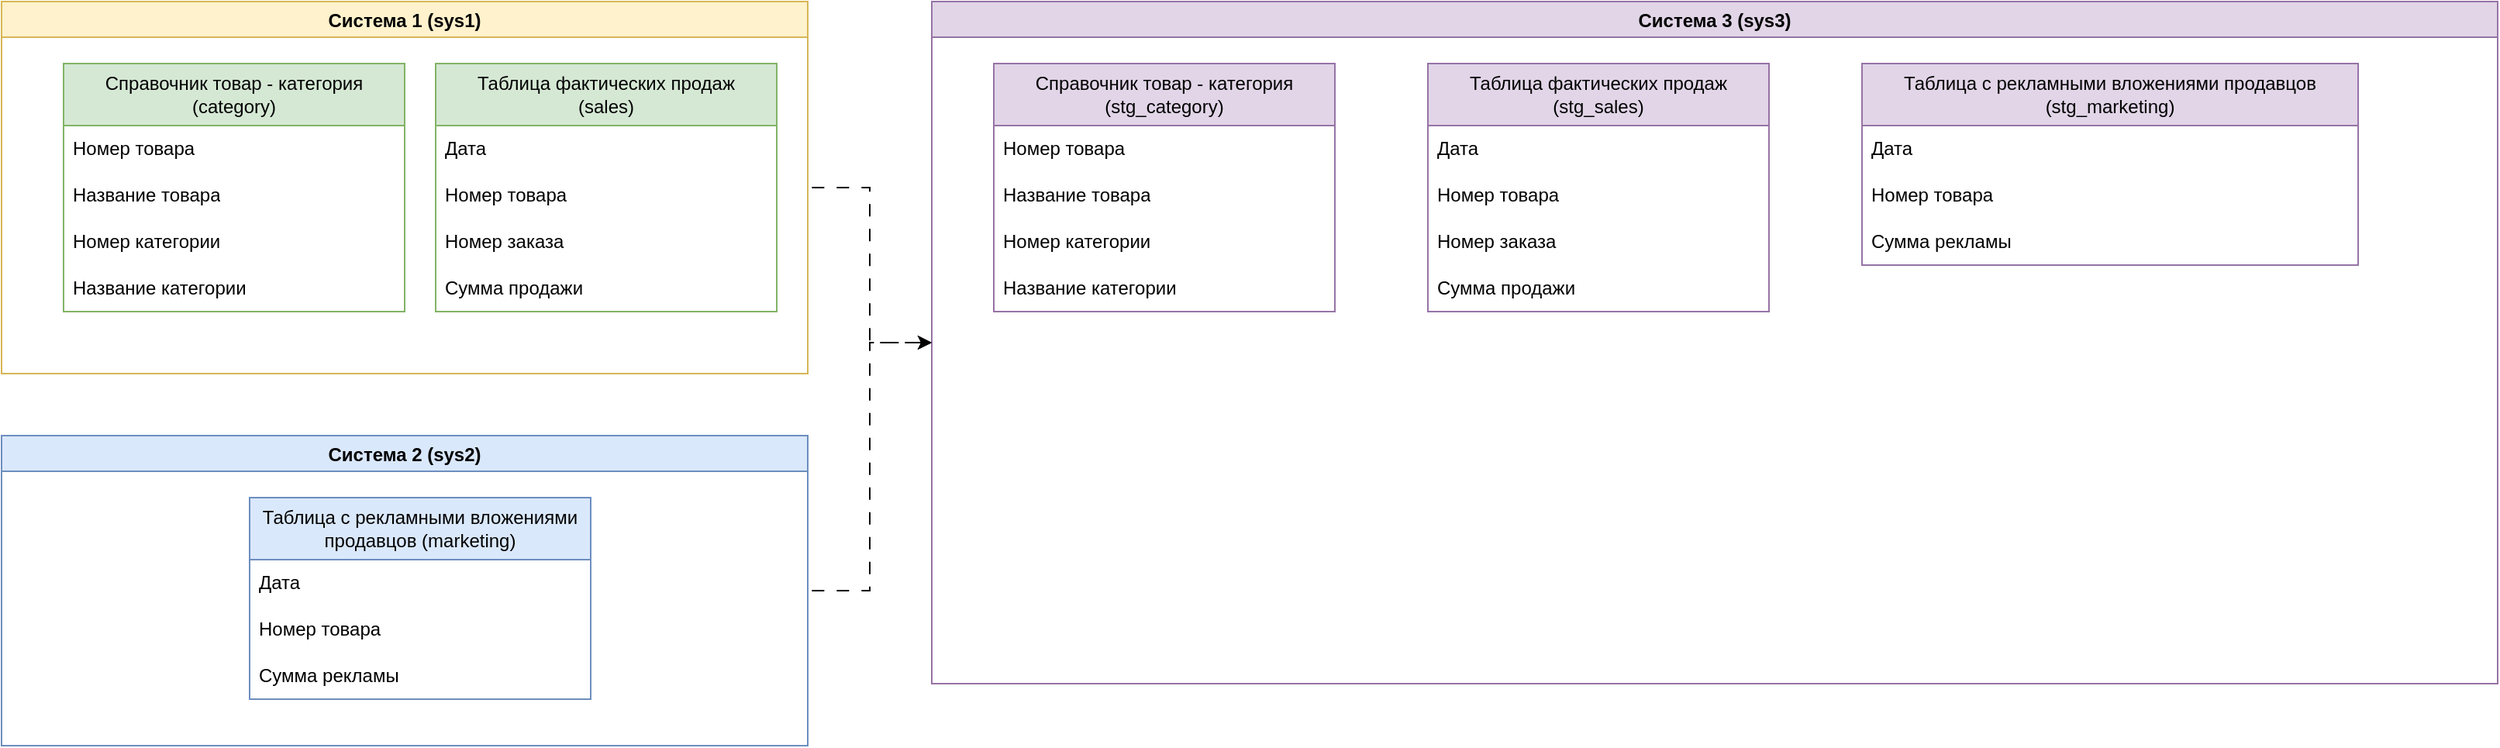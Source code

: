 <mxfile version="26.0.7" pages="2">
  <diagram name="Data Layers" id="oPNIoSWko48V2MSjwOTZ">
    <mxGraphModel dx="1046" dy="776" grid="1" gridSize="10" guides="1" tooltips="1" connect="1" arrows="1" fold="1" page="1" pageScale="1" pageWidth="827" pageHeight="1169" math="0" shadow="0">
      <root>
        <mxCell id="0" />
        <mxCell id="1" parent="0" />
        <mxCell id="DlF95CIPUO7uvLD9KM1Q-22" value="Система 1 (sys1)" style="swimlane;fillColor=#fff2cc;strokeColor=#d6b656;" vertex="1" parent="1">
          <mxGeometry y="240" width="520" height="240" as="geometry" />
        </mxCell>
        <mxCell id="DlF95CIPUO7uvLD9KM1Q-31" value="Справочник товар - категория&lt;div&gt;(category)&lt;/div&gt;" style="swimlane;fontStyle=0;childLayout=stackLayout;horizontal=1;startSize=40;horizontalStack=0;resizeParent=1;resizeParentMax=0;resizeLast=0;collapsible=1;marginBottom=0;whiteSpace=wrap;html=1;fillColor=#d5e8d4;strokeColor=#82b366;" vertex="1" parent="DlF95CIPUO7uvLD9KM1Q-22">
          <mxGeometry x="40" y="40" width="220" height="160" as="geometry">
            <mxRectangle x="40" y="40" width="200" height="40" as="alternateBounds" />
          </mxGeometry>
        </mxCell>
        <mxCell id="DlF95CIPUO7uvLD9KM1Q-32" value="Номер товара" style="text;strokeColor=none;fillColor=none;align=left;verticalAlign=middle;spacingLeft=4;spacingRight=4;overflow=hidden;points=[[0,0.5],[1,0.5]];portConstraint=eastwest;rotatable=0;whiteSpace=wrap;html=1;" vertex="1" parent="DlF95CIPUO7uvLD9KM1Q-31">
          <mxGeometry y="40" width="220" height="30" as="geometry" />
        </mxCell>
        <mxCell id="DlF95CIPUO7uvLD9KM1Q-33" value="Название товара" style="text;strokeColor=none;fillColor=none;align=left;verticalAlign=middle;spacingLeft=4;spacingRight=4;overflow=hidden;points=[[0,0.5],[1,0.5]];portConstraint=eastwest;rotatable=0;whiteSpace=wrap;html=1;" vertex="1" parent="DlF95CIPUO7uvLD9KM1Q-31">
          <mxGeometry y="70" width="220" height="30" as="geometry" />
        </mxCell>
        <mxCell id="DlF95CIPUO7uvLD9KM1Q-34" value="Номер&amp;nbsp;категории" style="text;strokeColor=none;fillColor=none;align=left;verticalAlign=middle;spacingLeft=4;spacingRight=4;overflow=hidden;points=[[0,0.5],[1,0.5]];portConstraint=eastwest;rotatable=0;whiteSpace=wrap;html=1;" vertex="1" parent="DlF95CIPUO7uvLD9KM1Q-31">
          <mxGeometry y="100" width="220" height="30" as="geometry" />
        </mxCell>
        <mxCell id="DlF95CIPUO7uvLD9KM1Q-35" value="Название&amp;nbsp;категории" style="text;strokeColor=none;fillColor=none;align=left;verticalAlign=middle;spacingLeft=4;spacingRight=4;overflow=hidden;points=[[0,0.5],[1,0.5]];portConstraint=eastwest;rotatable=0;whiteSpace=wrap;html=1;" vertex="1" parent="DlF95CIPUO7uvLD9KM1Q-31">
          <mxGeometry y="130" width="220" height="30" as="geometry" />
        </mxCell>
        <mxCell id="DlF95CIPUO7uvLD9KM1Q-36" value="Таблица фактических продаж&lt;div&gt;(sales)&lt;/div&gt;" style="swimlane;fontStyle=0;childLayout=stackLayout;horizontal=1;startSize=40;horizontalStack=0;resizeParent=1;resizeParentMax=0;resizeLast=0;collapsible=1;marginBottom=0;whiteSpace=wrap;html=1;fillColor=#d5e8d4;strokeColor=#82b366;" vertex="1" parent="DlF95CIPUO7uvLD9KM1Q-22">
          <mxGeometry x="280" y="40" width="220" height="160" as="geometry">
            <mxRectangle x="280" y="40" width="200" height="40" as="alternateBounds" />
          </mxGeometry>
        </mxCell>
        <mxCell id="DlF95CIPUO7uvLD9KM1Q-37" value="Дата" style="text;strokeColor=none;fillColor=none;align=left;verticalAlign=middle;spacingLeft=4;spacingRight=4;overflow=hidden;points=[[0,0.5],[1,0.5]];portConstraint=eastwest;rotatable=0;whiteSpace=wrap;html=1;" vertex="1" parent="DlF95CIPUO7uvLD9KM1Q-36">
          <mxGeometry y="40" width="220" height="30" as="geometry" />
        </mxCell>
        <mxCell id="DlF95CIPUO7uvLD9KM1Q-38" value="Номер товара" style="text;strokeColor=none;fillColor=none;align=left;verticalAlign=middle;spacingLeft=4;spacingRight=4;overflow=hidden;points=[[0,0.5],[1,0.5]];portConstraint=eastwest;rotatable=0;whiteSpace=wrap;html=1;" vertex="1" parent="DlF95CIPUO7uvLD9KM1Q-36">
          <mxGeometry y="70" width="220" height="30" as="geometry" />
        </mxCell>
        <mxCell id="DlF95CIPUO7uvLD9KM1Q-39" value="Номер заказа" style="text;strokeColor=none;fillColor=none;align=left;verticalAlign=middle;spacingLeft=4;spacingRight=4;overflow=hidden;points=[[0,0.5],[1,0.5]];portConstraint=eastwest;rotatable=0;whiteSpace=wrap;html=1;" vertex="1" parent="DlF95CIPUO7uvLD9KM1Q-36">
          <mxGeometry y="100" width="220" height="30" as="geometry" />
        </mxCell>
        <mxCell id="DlF95CIPUO7uvLD9KM1Q-40" value="Сумма продажи" style="text;strokeColor=none;fillColor=none;align=left;verticalAlign=middle;spacingLeft=4;spacingRight=4;overflow=hidden;points=[[0,0.5],[1,0.5]];portConstraint=eastwest;rotatable=0;whiteSpace=wrap;html=1;" vertex="1" parent="DlF95CIPUO7uvLD9KM1Q-36">
          <mxGeometry y="130" width="220" height="30" as="geometry" />
        </mxCell>
        <mxCell id="DlF95CIPUO7uvLD9KM1Q-23" value="Система 2 (sys2)" style="swimlane;fillColor=#dae8fc;strokeColor=#6c8ebf;" vertex="1" parent="1">
          <mxGeometry y="520" width="520" height="200" as="geometry" />
        </mxCell>
        <mxCell id="DlF95CIPUO7uvLD9KM1Q-41" value="Таблица с рекламными вложениями продавцов (&lt;span style=&quot;background-color: transparent; color: light-dark(rgb(0, 0, 0), rgb(255, 255, 255));&quot;&gt;marketing)&lt;/span&gt;" style="swimlane;fontStyle=0;childLayout=stackLayout;horizontal=1;startSize=40;horizontalStack=0;resizeParent=1;resizeParentMax=0;resizeLast=0;collapsible=1;marginBottom=0;whiteSpace=wrap;html=1;fillColor=#dae8fc;strokeColor=#6c8ebf;" vertex="1" parent="DlF95CIPUO7uvLD9KM1Q-23">
          <mxGeometry x="160" y="40" width="220" height="130" as="geometry">
            <mxRectangle x="160" y="40" width="200" height="40" as="alternateBounds" />
          </mxGeometry>
        </mxCell>
        <mxCell id="DlF95CIPUO7uvLD9KM1Q-42" value="Дата" style="text;strokeColor=none;fillColor=none;align=left;verticalAlign=middle;spacingLeft=4;spacingRight=4;overflow=hidden;points=[[0,0.5],[1,0.5]];portConstraint=eastwest;rotatable=0;whiteSpace=wrap;html=1;" vertex="1" parent="DlF95CIPUO7uvLD9KM1Q-41">
          <mxGeometry y="40" width="220" height="30" as="geometry" />
        </mxCell>
        <mxCell id="DlF95CIPUO7uvLD9KM1Q-43" value="Номер товара" style="text;strokeColor=none;fillColor=none;align=left;verticalAlign=middle;spacingLeft=4;spacingRight=4;overflow=hidden;points=[[0,0.5],[1,0.5]];portConstraint=eastwest;rotatable=0;whiteSpace=wrap;html=1;" vertex="1" parent="DlF95CIPUO7uvLD9KM1Q-41">
          <mxGeometry y="70" width="220" height="30" as="geometry" />
        </mxCell>
        <mxCell id="DlF95CIPUO7uvLD9KM1Q-44" value="Сумма рекламы" style="text;strokeColor=none;fillColor=none;align=left;verticalAlign=middle;spacingLeft=4;spacingRight=4;overflow=hidden;points=[[0,0.5],[1,0.5]];portConstraint=eastwest;rotatable=0;whiteSpace=wrap;html=1;" vertex="1" parent="DlF95CIPUO7uvLD9KM1Q-41">
          <mxGeometry y="100" width="220" height="30" as="geometry" />
        </mxCell>
        <mxCell id="DlF95CIPUO7uvLD9KM1Q-26" value="Система 3 (sys3)" style="swimlane;fillColor=#e1d5e7;strokeColor=#9673a6;" vertex="1" parent="1">
          <mxGeometry x="600" y="240" width="1010" height="440" as="geometry" />
        </mxCell>
        <mxCell id="DlF95CIPUO7uvLD9KM1Q-46" value="Справочник товар - категория&lt;div&gt;(stg_category)&lt;/div&gt;" style="swimlane;fontStyle=0;childLayout=stackLayout;horizontal=1;startSize=40;horizontalStack=0;resizeParent=1;resizeParentMax=0;resizeLast=0;collapsible=1;marginBottom=0;whiteSpace=wrap;html=1;fillColor=#e1d5e7;strokeColor=#9673a6;" vertex="1" parent="DlF95CIPUO7uvLD9KM1Q-26">
          <mxGeometry x="40" y="40" width="220" height="160" as="geometry">
            <mxRectangle x="40" y="40" width="200" height="40" as="alternateBounds" />
          </mxGeometry>
        </mxCell>
        <mxCell id="DlF95CIPUO7uvLD9KM1Q-47" value="Номер товара" style="text;strokeColor=none;fillColor=none;align=left;verticalAlign=middle;spacingLeft=4;spacingRight=4;overflow=hidden;points=[[0,0.5],[1,0.5]];portConstraint=eastwest;rotatable=0;whiteSpace=wrap;html=1;" vertex="1" parent="DlF95CIPUO7uvLD9KM1Q-46">
          <mxGeometry y="40" width="220" height="30" as="geometry" />
        </mxCell>
        <mxCell id="DlF95CIPUO7uvLD9KM1Q-48" value="Название товара" style="text;strokeColor=none;fillColor=none;align=left;verticalAlign=middle;spacingLeft=4;spacingRight=4;overflow=hidden;points=[[0,0.5],[1,0.5]];portConstraint=eastwest;rotatable=0;whiteSpace=wrap;html=1;" vertex="1" parent="DlF95CIPUO7uvLD9KM1Q-46">
          <mxGeometry y="70" width="220" height="30" as="geometry" />
        </mxCell>
        <mxCell id="DlF95CIPUO7uvLD9KM1Q-49" value="Номер&amp;nbsp;категории" style="text;strokeColor=none;fillColor=none;align=left;verticalAlign=middle;spacingLeft=4;spacingRight=4;overflow=hidden;points=[[0,0.5],[1,0.5]];portConstraint=eastwest;rotatable=0;whiteSpace=wrap;html=1;" vertex="1" parent="DlF95CIPUO7uvLD9KM1Q-46">
          <mxGeometry y="100" width="220" height="30" as="geometry" />
        </mxCell>
        <mxCell id="DlF95CIPUO7uvLD9KM1Q-50" value="Название&amp;nbsp;категории" style="text;strokeColor=none;fillColor=none;align=left;verticalAlign=middle;spacingLeft=4;spacingRight=4;overflow=hidden;points=[[0,0.5],[1,0.5]];portConstraint=eastwest;rotatable=0;whiteSpace=wrap;html=1;" vertex="1" parent="DlF95CIPUO7uvLD9KM1Q-46">
          <mxGeometry y="130" width="220" height="30" as="geometry" />
        </mxCell>
        <mxCell id="DlF95CIPUO7uvLD9KM1Q-51" value="Таблица фактических продаж&lt;div&gt;(stg_sales)&lt;/div&gt;" style="swimlane;fontStyle=0;childLayout=stackLayout;horizontal=1;startSize=40;horizontalStack=0;resizeParent=1;resizeParentMax=0;resizeLast=0;collapsible=1;marginBottom=0;whiteSpace=wrap;html=1;fillColor=#e1d5e7;strokeColor=#9673a6;" vertex="1" parent="DlF95CIPUO7uvLD9KM1Q-26">
          <mxGeometry x="320" y="40" width="220" height="160" as="geometry">
            <mxRectangle x="280" y="40" width="200" height="40" as="alternateBounds" />
          </mxGeometry>
        </mxCell>
        <mxCell id="DlF95CIPUO7uvLD9KM1Q-52" value="Дата" style="text;strokeColor=none;fillColor=none;align=left;verticalAlign=middle;spacingLeft=4;spacingRight=4;overflow=hidden;points=[[0,0.5],[1,0.5]];portConstraint=eastwest;rotatable=0;whiteSpace=wrap;html=1;" vertex="1" parent="DlF95CIPUO7uvLD9KM1Q-51">
          <mxGeometry y="40" width="220" height="30" as="geometry" />
        </mxCell>
        <mxCell id="DlF95CIPUO7uvLD9KM1Q-53" value="Номер товара" style="text;strokeColor=none;fillColor=none;align=left;verticalAlign=middle;spacingLeft=4;spacingRight=4;overflow=hidden;points=[[0,0.5],[1,0.5]];portConstraint=eastwest;rotatable=0;whiteSpace=wrap;html=1;" vertex="1" parent="DlF95CIPUO7uvLD9KM1Q-51">
          <mxGeometry y="70" width="220" height="30" as="geometry" />
        </mxCell>
        <mxCell id="DlF95CIPUO7uvLD9KM1Q-54" value="Номер заказа" style="text;strokeColor=none;fillColor=none;align=left;verticalAlign=middle;spacingLeft=4;spacingRight=4;overflow=hidden;points=[[0,0.5],[1,0.5]];portConstraint=eastwest;rotatable=0;whiteSpace=wrap;html=1;" vertex="1" parent="DlF95CIPUO7uvLD9KM1Q-51">
          <mxGeometry y="100" width="220" height="30" as="geometry" />
        </mxCell>
        <mxCell id="DlF95CIPUO7uvLD9KM1Q-55" value="Сумма продажи" style="text;strokeColor=none;fillColor=none;align=left;verticalAlign=middle;spacingLeft=4;spacingRight=4;overflow=hidden;points=[[0,0.5],[1,0.5]];portConstraint=eastwest;rotatable=0;whiteSpace=wrap;html=1;" vertex="1" parent="DlF95CIPUO7uvLD9KM1Q-51">
          <mxGeometry y="130" width="220" height="30" as="geometry" />
        </mxCell>
        <mxCell id="DlF95CIPUO7uvLD9KM1Q-56" value="Таблица с рекламными вложениями продавцов (stg_&lt;span style=&quot;background-color: transparent; color: light-dark(rgb(0, 0, 0), rgb(255, 255, 255));&quot;&gt;marketing)&lt;/span&gt;" style="swimlane;fontStyle=0;childLayout=stackLayout;horizontal=1;startSize=40;horizontalStack=0;resizeParent=1;resizeParentMax=0;resizeLast=0;collapsible=1;marginBottom=0;whiteSpace=wrap;html=1;fillColor=#e1d5e7;strokeColor=#9673a6;" vertex="1" parent="DlF95CIPUO7uvLD9KM1Q-26">
          <mxGeometry x="600" y="40" width="320" height="130" as="geometry">
            <mxRectangle x="160" y="40" width="200" height="40" as="alternateBounds" />
          </mxGeometry>
        </mxCell>
        <mxCell id="DlF95CIPUO7uvLD9KM1Q-57" value="Дата" style="text;strokeColor=none;fillColor=none;align=left;verticalAlign=middle;spacingLeft=4;spacingRight=4;overflow=hidden;points=[[0,0.5],[1,0.5]];portConstraint=eastwest;rotatable=0;whiteSpace=wrap;html=1;" vertex="1" parent="DlF95CIPUO7uvLD9KM1Q-56">
          <mxGeometry y="40" width="320" height="30" as="geometry" />
        </mxCell>
        <mxCell id="DlF95CIPUO7uvLD9KM1Q-58" value="Номер товара" style="text;strokeColor=none;fillColor=none;align=left;verticalAlign=middle;spacingLeft=4;spacingRight=4;overflow=hidden;points=[[0,0.5],[1,0.5]];portConstraint=eastwest;rotatable=0;whiteSpace=wrap;html=1;" vertex="1" parent="DlF95CIPUO7uvLD9KM1Q-56">
          <mxGeometry y="70" width="320" height="30" as="geometry" />
        </mxCell>
        <mxCell id="DlF95CIPUO7uvLD9KM1Q-59" value="Сумма рекламы" style="text;strokeColor=none;fillColor=none;align=left;verticalAlign=middle;spacingLeft=4;spacingRight=4;overflow=hidden;points=[[0,0.5],[1,0.5]];portConstraint=eastwest;rotatable=0;whiteSpace=wrap;html=1;" vertex="1" parent="DlF95CIPUO7uvLD9KM1Q-56">
          <mxGeometry y="100" width="320" height="30" as="geometry" />
        </mxCell>
        <mxCell id="DlF95CIPUO7uvLD9KM1Q-29" value="" style="edgeStyle=orthogonalEdgeStyle;rounded=0;orthogonalLoop=1;jettySize=auto;html=1;jumpStyle=gap;flowAnimation=1;" edge="1" parent="1" source="DlF95CIPUO7uvLD9KM1Q-22" target="DlF95CIPUO7uvLD9KM1Q-26">
          <mxGeometry relative="1" as="geometry" />
        </mxCell>
        <mxCell id="DlF95CIPUO7uvLD9KM1Q-30" value="" style="edgeStyle=orthogonalEdgeStyle;rounded=0;orthogonalLoop=1;jettySize=auto;html=1;flowAnimation=1;" edge="1" parent="1" source="DlF95CIPUO7uvLD9KM1Q-23" target="DlF95CIPUO7uvLD9KM1Q-26">
          <mxGeometry relative="1" as="geometry">
            <mxPoint x="470" y="570" as="sourcePoint" />
            <mxPoint x="610" y="470" as="targetPoint" />
          </mxGeometry>
        </mxCell>
      </root>
    </mxGraphModel>
  </diagram>
  <diagram id="am9a_swVVNJuyFM3Rm48" name="Data Flow">
    <mxGraphModel dx="1292" dy="959" grid="1" gridSize="10" guides="1" tooltips="1" connect="1" arrows="1" fold="1" page="1" pageScale="1" pageWidth="827" pageHeight="1169" math="0" shadow="0">
      <root>
        <mxCell id="0" />
        <mxCell id="1" parent="0" />
        <mxCell id="wCdgwPcC3bwvpkqNznNs-1" value="ETL&amp;nbsp;" style="swimlane;horizontal=0;whiteSpace=wrap;html=1;fillColor=#ffff88;strokeColor=#36393d;" vertex="1" parent="1">
          <mxGeometry x="40" y="400" width="1470" height="400" as="geometry" />
        </mxCell>
        <mxCell id="3XOSpjmiU4p-Td5E44oP-2" value="END: Data flow category" style="rounded=1;whiteSpace=wrap;html=1;fillColor=#cdeb8b;strokeColor=#36393d;" vertex="1" parent="wCdgwPcC3bwvpkqNznNs-1">
          <mxGeometry x="250" y="40" width="120" height="60" as="geometry" />
        </mxCell>
        <mxCell id="3XOSpjmiU4p-Td5E44oP-3" value="END: Data flow sales" style="rounded=1;whiteSpace=wrap;html=1;fillColor=#cdeb8b;strokeColor=#36393d;" vertex="1" parent="wCdgwPcC3bwvpkqNznNs-1">
          <mxGeometry x="250" y="140" width="120" height="60" as="geometry" />
        </mxCell>
        <mxCell id="2PPMI4FkItJjaizR1pAI-4" value="" style="endArrow=classic;html=1;rounded=0;" edge="1" parent="wCdgwPcC3bwvpkqNznNs-1" source="2PPMI4FkItJjaizR1pAI-11" target="3XOSpjmiU4p-Td5E44oP-2">
          <mxGeometry width="50" height="50" relative="1" as="geometry">
            <mxPoint x="150" y="70" as="sourcePoint" />
            <mxPoint x="250" y="69.83" as="targetPoint" />
            <Array as="points" />
          </mxGeometry>
        </mxCell>
        <mxCell id="2PPMI4FkItJjaizR1pAI-7" value="" style="endArrow=classic;html=1;rounded=0;" edge="1" parent="wCdgwPcC3bwvpkqNznNs-1" source="2PPMI4FkItJjaizR1pAI-12" target="3XOSpjmiU4p-Td5E44oP-3">
          <mxGeometry width="50" height="50" relative="1" as="geometry">
            <mxPoint x="160" y="170" as="sourcePoint" />
            <mxPoint x="250" y="169.76" as="targetPoint" />
            <Array as="points" />
          </mxGeometry>
        </mxCell>
        <mxCell id="2PPMI4FkItJjaizR1pAI-11" value="" style="rhombus;whiteSpace=wrap;html=1;" vertex="1" parent="wCdgwPcC3bwvpkqNznNs-1">
          <mxGeometry x="70" y="30" width="80" height="80" as="geometry" />
        </mxCell>
        <mxCell id="2PPMI4FkItJjaizR1pAI-12" value="" style="rhombus;whiteSpace=wrap;html=1;" vertex="1" parent="wCdgwPcC3bwvpkqNznNs-1">
          <mxGeometry x="70" y="130" width="80" height="80" as="geometry" />
        </mxCell>
        <mxCell id="2PPMI4FkItJjaizR1pAI-14" value="" style="rhombus;whiteSpace=wrap;html=1;" vertex="1" parent="wCdgwPcC3bwvpkqNznNs-1">
          <mxGeometry x="70" y="230" width="80" height="80" as="geometry" />
        </mxCell>
        <mxCell id="2PPMI4FkItJjaizR1pAI-1" value="END: Data flow marketing" style="rounded=1;whiteSpace=wrap;html=1;fillColor=#cdeb8b;strokeColor=#36393d;" vertex="1" parent="wCdgwPcC3bwvpkqNznNs-1">
          <mxGeometry x="250" y="240" width="120" height="60" as="geometry" />
        </mxCell>
        <mxCell id="2PPMI4FkItJjaizR1pAI-13" value="" style="endArrow=classic;html=1;rounded=0;" edge="1" parent="wCdgwPcC3bwvpkqNznNs-1" source="2PPMI4FkItJjaizR1pAI-14" target="2PPMI4FkItJjaizR1pAI-1">
          <mxGeometry width="50" height="50" relative="1" as="geometry">
            <mxPoint x="160" y="500" as="sourcePoint" />
            <mxPoint x="250" y="500" as="targetPoint" />
            <Array as="points" />
          </mxGeometry>
        </mxCell>
        <mxCell id="2PPMI4FkItJjaizR1pAI-45" value="" style="edgeStyle=orthogonalEdgeStyle;rounded=1;orthogonalLoop=1;jettySize=auto;html=1;dashed=1;curved=0;" edge="1" parent="wCdgwPcC3bwvpkqNznNs-1" source="2PPMI4FkItJjaizR1pAI-36" target="2PPMI4FkItJjaizR1pAI-39">
          <mxGeometry relative="1" as="geometry">
            <Array as="points">
              <mxPoint x="600" y="340" />
              <mxPoint x="600" y="280" />
            </Array>
          </mxGeometry>
        </mxCell>
        <mxCell id="2PPMI4FkItJjaizR1pAI-36" value="START" style="rounded=1;whiteSpace=wrap;html=1;fillColor=#cce5ff;strokeColor=#36393d;" vertex="1" parent="wCdgwPcC3bwvpkqNznNs-1">
          <mxGeometry x="440" y="300" width="120" height="60" as="geometry" />
        </mxCell>
        <mxCell id="2PPMI4FkItJjaizR1pAI-37" value="overflow(&lt;span style=&quot;background-color: transparent;&quot;&gt;sys1 - category,&lt;/span&gt;&lt;div&gt;sys3 - stg_category,&lt;/div&gt;&lt;span style=&quot;background-color: transparent;&quot;&gt;replace&lt;/span&gt;)" style="rounded=1;whiteSpace=wrap;html=1;fillColor=#cce5ff;strokeColor=#36393d;" vertex="1" parent="wCdgwPcC3bwvpkqNznNs-1">
          <mxGeometry x="620" y="40" width="240" height="60" as="geometry" />
        </mxCell>
        <mxCell id="2PPMI4FkItJjaizR1pAI-38" value="overflow(&lt;span style=&quot;background-color: transparent;&quot;&gt;sys1 - sales,&lt;/span&gt;&lt;div&gt;sys3 - stg_sales,&lt;/div&gt;&lt;span style=&quot;background-color: transparent;&quot;&gt;replace (append)&lt;/span&gt;)" style="rounded=1;whiteSpace=wrap;html=1;fillColor=#cce5ff;strokeColor=#36393d;" vertex="1" parent="wCdgwPcC3bwvpkqNznNs-1">
          <mxGeometry x="620" y="140" width="240" height="60" as="geometry" />
        </mxCell>
        <mxCell id="2PPMI4FkItJjaizR1pAI-39" value="overflow(&lt;span style=&quot;background-color: transparent;&quot;&gt;sys2 - marketing,&lt;/span&gt;&lt;div&gt;sys3 - stg_marketing,&lt;/div&gt;&lt;span style=&quot;background-color: transparent;&quot;&gt;replace (append)&lt;/span&gt;)" style="rounded=1;whiteSpace=wrap;html=1;fillColor=#cce5ff;strokeColor=#36393d;" vertex="1" parent="wCdgwPcC3bwvpkqNznNs-1">
          <mxGeometry x="620" y="240" width="240" height="60" as="geometry" />
        </mxCell>
        <mxCell id="2PPMI4FkItJjaizR1pAI-46" value="" style="edgeStyle=orthogonalEdgeStyle;rounded=0;orthogonalLoop=1;jettySize=auto;html=1;" edge="1" parent="wCdgwPcC3bwvpkqNznNs-1" source="2PPMI4FkItJjaizR1pAI-1" target="2PPMI4FkItJjaizR1pAI-39">
          <mxGeometry relative="1" as="geometry">
            <mxPoint x="374" y="264.74" as="sourcePoint" />
            <mxPoint x="634" y="274.74" as="targetPoint" />
          </mxGeometry>
        </mxCell>
        <mxCell id="2PPMI4FkItJjaizR1pAI-49" value="" style="edgeStyle=orthogonalEdgeStyle;rounded=0;orthogonalLoop=1;jettySize=auto;html=1;" edge="1" parent="wCdgwPcC3bwvpkqNznNs-1" source="3XOSpjmiU4p-Td5E44oP-3" target="2PPMI4FkItJjaizR1pAI-38">
          <mxGeometry relative="1" as="geometry">
            <mxPoint x="374" y="210" as="sourcePoint" />
            <mxPoint x="624" y="210" as="targetPoint" />
          </mxGeometry>
        </mxCell>
        <mxCell id="2PPMI4FkItJjaizR1pAI-50" value="" style="edgeStyle=orthogonalEdgeStyle;rounded=0;orthogonalLoop=1;jettySize=auto;html=1;" edge="1" parent="wCdgwPcC3bwvpkqNznNs-1" source="3XOSpjmiU4p-Td5E44oP-2" target="2PPMI4FkItJjaizR1pAI-37">
          <mxGeometry relative="1" as="geometry">
            <mxPoint x="380" y="180" as="sourcePoint" />
            <mxPoint x="630" y="180" as="targetPoint" />
          </mxGeometry>
        </mxCell>
        <mxCell id="2PPMI4FkItJjaizR1pAI-51" value="" style="edgeStyle=orthogonalEdgeStyle;rounded=1;orthogonalLoop=1;jettySize=auto;html=1;dashed=1;curved=0;" edge="1" parent="wCdgwPcC3bwvpkqNznNs-1" source="2PPMI4FkItJjaizR1pAI-36" target="2PPMI4FkItJjaizR1pAI-38">
          <mxGeometry relative="1" as="geometry">
            <mxPoint x="570" y="340" as="sourcePoint" />
            <mxPoint x="630" y="290" as="targetPoint" />
            <Array as="points">
              <mxPoint x="590" y="330" />
              <mxPoint x="590" y="180" />
            </Array>
          </mxGeometry>
        </mxCell>
        <mxCell id="2PPMI4FkItJjaizR1pAI-52" value="" style="edgeStyle=orthogonalEdgeStyle;rounded=1;orthogonalLoop=1;jettySize=auto;html=1;dashed=1;curved=0;" edge="1" parent="wCdgwPcC3bwvpkqNznNs-1" target="2PPMI4FkItJjaizR1pAI-37">
          <mxGeometry relative="1" as="geometry">
            <mxPoint x="560" y="320" as="sourcePoint" />
            <mxPoint x="620" y="170" as="targetPoint" />
            <Array as="points">
              <mxPoint x="580" y="320" />
              <mxPoint x="580" y="80" />
            </Array>
          </mxGeometry>
        </mxCell>
      </root>
    </mxGraphModel>
  </diagram>
</mxfile>
